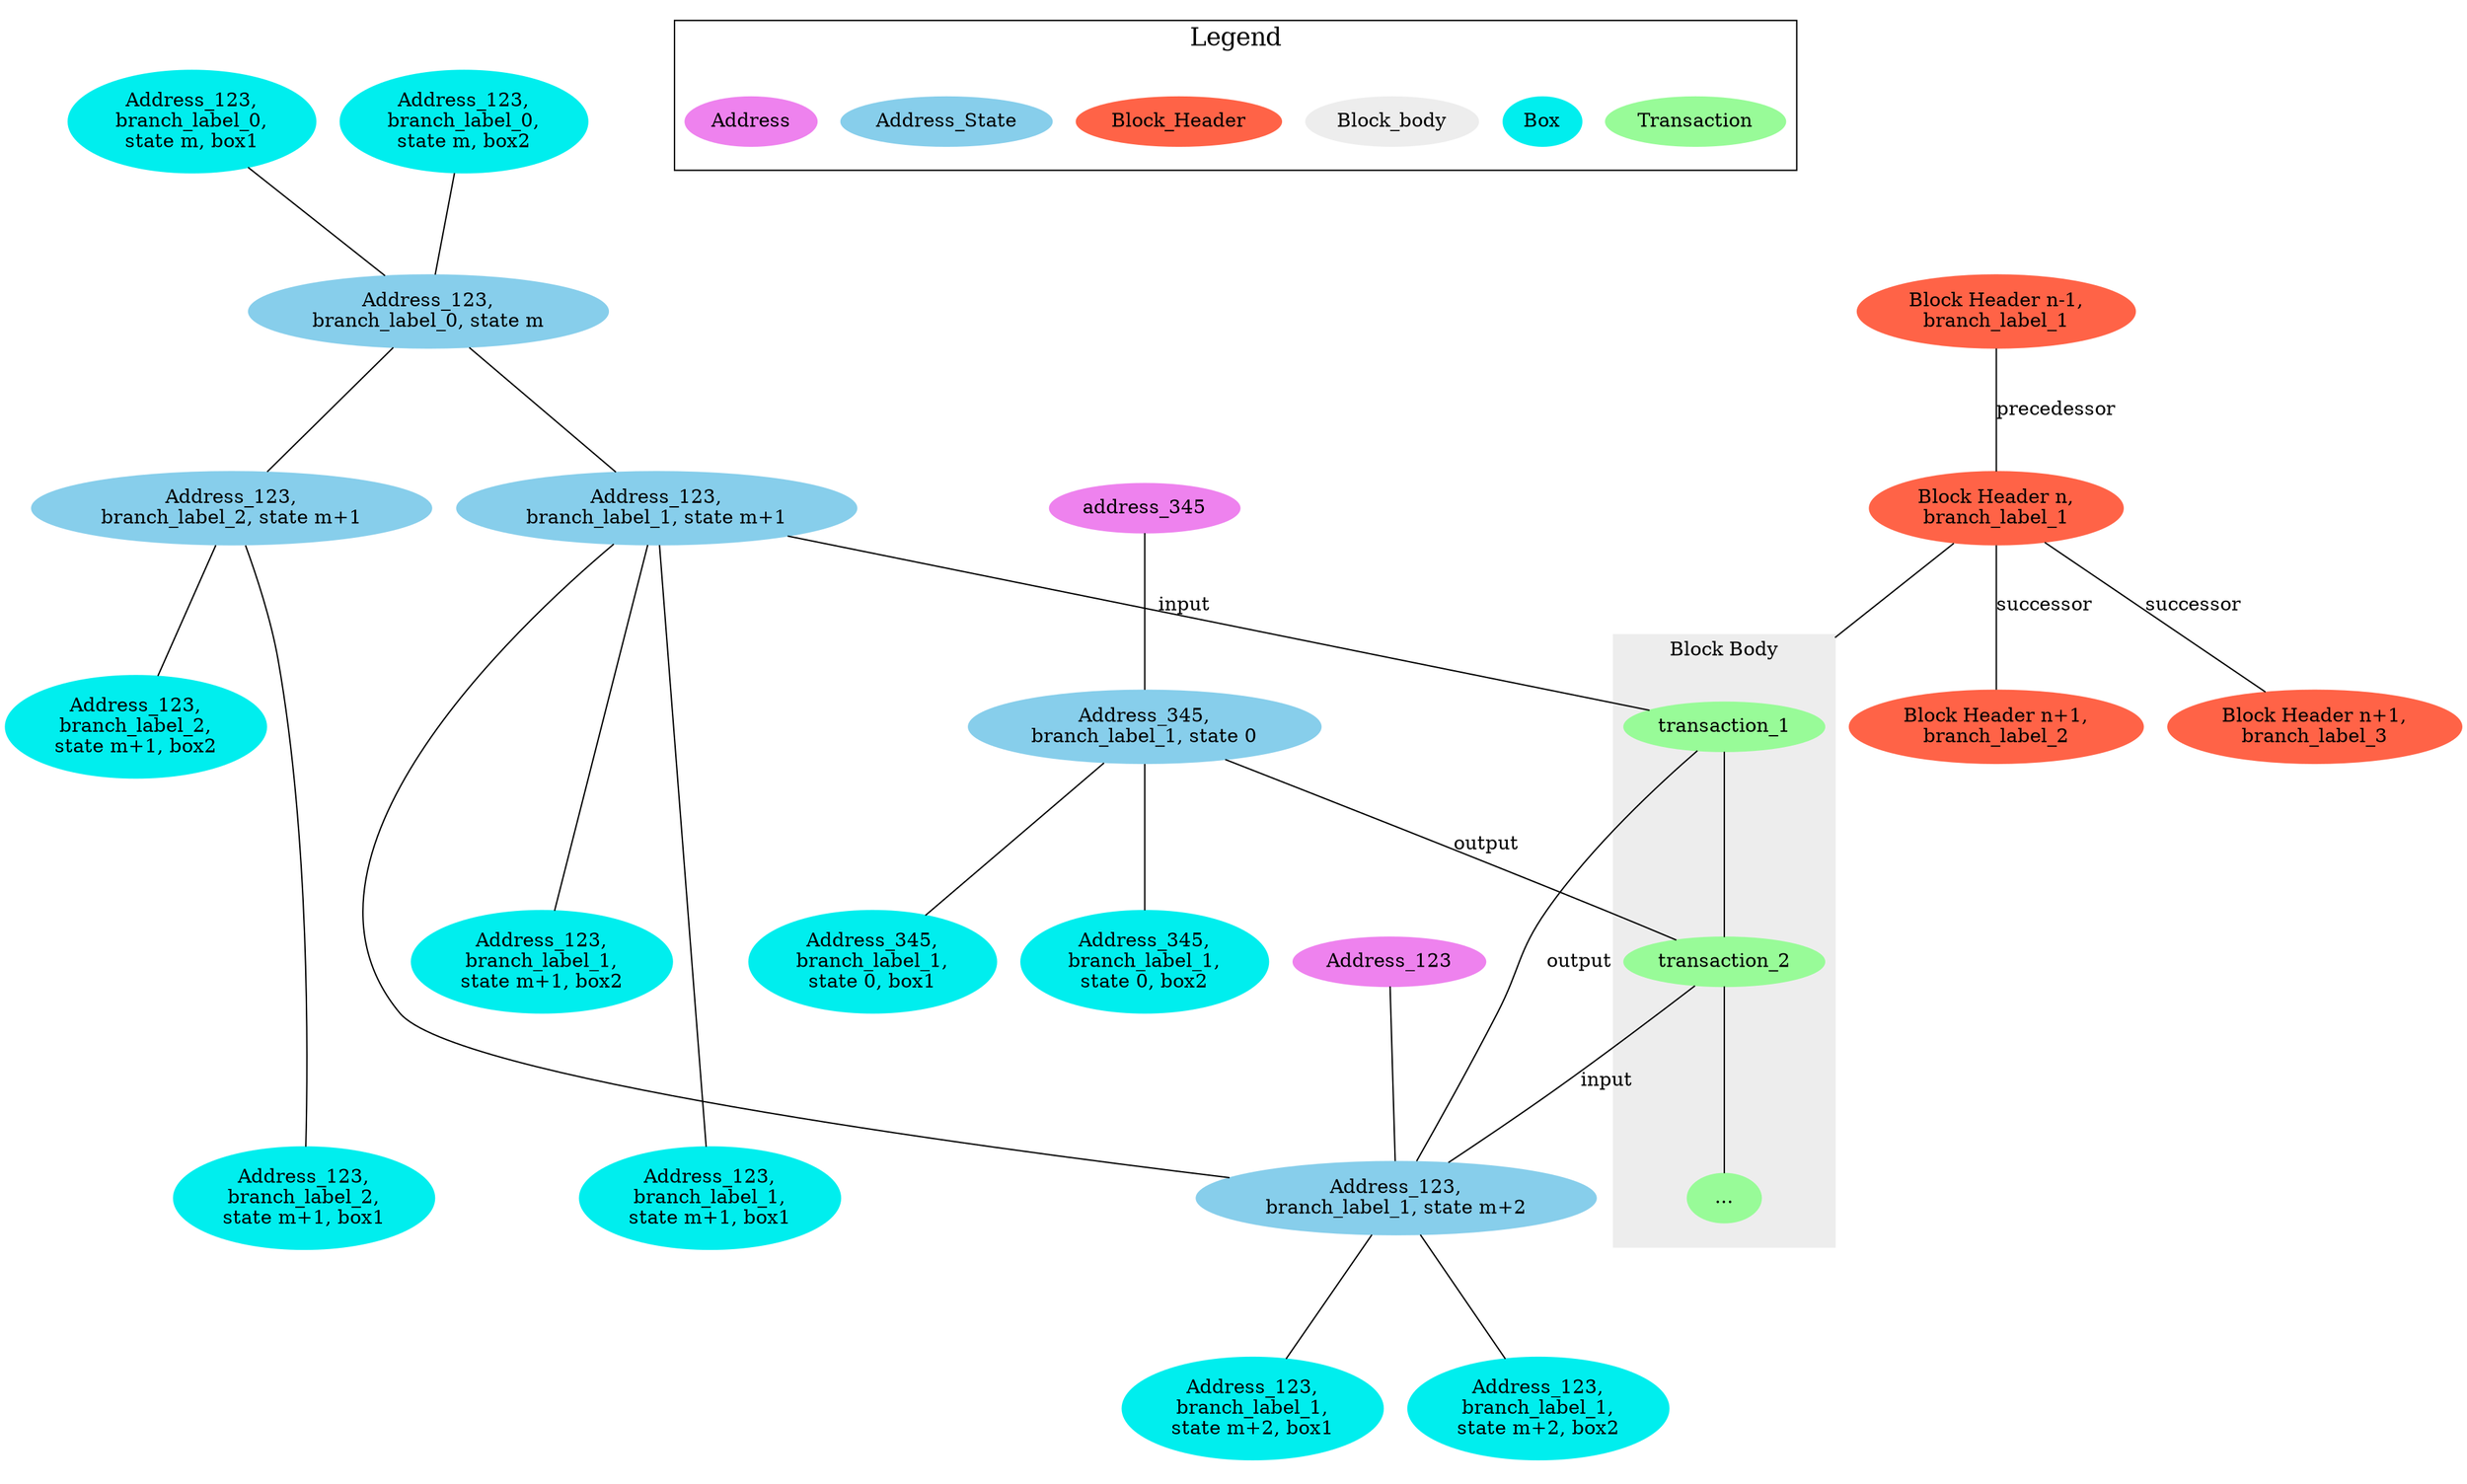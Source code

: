 graph g {
  ratio= 0.6;
  compound=true;
  "Block Header n,\nbranch_label_1" [color=tomato, style=filled]
  "Block Header n-1,\nbranch_label_1" [color=tomato, style=filled]
  "Block Header n-1,\nbranch_label_1"
  "Block Header n-1,\nbranch_label_1" -- "Block Header n,\nbranch_label_1" [label = "precedessor"];
  "Block Header n,\nbranch_label_1" -- "Block Header n+1,\nbranch_label_2" [label = "successor"]
  "Block Header n,\nbranch_label_1" -- "Block Header n+1,\nbranch_label_3" [label = "successor"]
  "Block Header n,\nbranch_label_1"
  "Block Header n,\nbranch_label_1" -- transaction_1 [lhead=cluster0]
  "Block Header n+1,\nbranch_label_2" [color=tomato, style=filled]
  "Block Header n+1,\nbranch_label_2"
  "Block Header n+1,\nbranch_label_3" [color=tomato, style=filled]

  subgraph cluster0 {
    label = "Block Body"
    color=gray93
    style=filled
    "..." [color=palegreen, style=filled]
    transaction_1 -- transaction_2 -- "...";
  }
  "Address_123,\nbranch_label_0,\nstate m, box1" [color=cyan2, style=filled]
  "Address_123,\nbranch_label_0,\nstate m, box2" [color=cyan2, style=filled]
  {"Address_123,\nbranch_label_0,\nstate m, box1" "Address_123,\nbranch_label_0,\nstate m, box2"} -- "Address_123,\nbranch_label_0, state m"
  "Address_123,\nbranch_label_0, state m" [color=skyblue, style=filled]
  "Address_123,\nbranch_label_0, state m" --  {"Address_123,\nbranch_label_1, state m+1" "Address_123,\nbranch_label_2, state m+1"}
  "Address_123,\nbranch_label_1, state m+1" [color=skyblue, style=filled]
  "Address_123,\nbranch_label_1,\nstate m+1, box1" [color=cyan2, style=filled]
  "Address_123,\nbranch_label_1,\nstate m+1, box2" [color=cyan2, style=filled]
  "Address_123,\nbranch_label_1, state m+1" -- "Address_123,\nbranch_label_1,\nstate m+1, box1" [minlen="3"]
  "Address_123,\nbranch_label_1, state m+1" -- "Address_123,\nbranch_label_1,\nstate m+1, box2" [minlen="2"]
  "Address_123,\nbranch_label_2,\nstate m+1, box1" [color=cyan2, style=filled]
  "Address_123,\nbranch_label_2,\nstate m+1, box2" [color=cyan2, style=filled]
  "Address_123,\nbranch_label_2, state m+1" [color=skyblue, style=filled]
  "Address_123,\nbranch_label_2, state m+1" -- "Address_123,\nbranch_label_2,\nstate m+1, box1" [minlen="3"]
  "Address_123,\nbranch_label_2, state m+1" -- "Address_123,\nbranch_label_2,\nstate m+1, box2"
  "Address_123,\nbranch_label_1, state m+1" -- transaction_1 [label="input"]
  "Address_123,\nbranch_label_1,\nstate m+2, box1" [color=cyan2, style=filled]
  "Address_123,\nbranch_label_1,\nstate m+2, box2" [color=cyan2, style=filled]
  "Address_123,\nbranch_label_1, state m+1" -- "Address_123,\nbranch_label_1, state m+2" -- {"Address_123,\nbranch_label_1,\nstate m+2, box1" "Address_123,\nbranch_label_1,\nstate m+2, box2"}
  transaction_1 [color=palegreen, style=filled]
  "Address_123,\nbranch_label_1, state m+2" [color=skyblue, style=filled]
  transaction_1 -- "Address_123,\nbranch_label_1, state m+2" [label = "output"]
  transaction_2 [color=palegreen, style=filled]
  transaction_2 -- "Address_123,\nbranch_label_1, state m+2" [label="input"]
  Address_123 [color=violet, style=filled]
  Address_123 -- "Address_123,\nbranch_label_1, state m+2"
  "Address_345,\nbranch_label_1, state 0" [color=skyblue, style=filled]
  "Address_345,\nbranch_label_1, state 0" -- transaction_2 [label="output"]
  "Address_345,\nbranch_label_1,\nstate 0, box1" [color=cyan2, style=filled]
  "Address_345,\nbranch_label_1,\nstate 0, box2" [color=cyan2, style=filled]
  "Address_345,\nbranch_label_1, state 0" -- {"Address_345,\nbranch_label_1,\nstate 0, box1" "Address_345,\nbranch_label_1,\nstate 0, box2"}
  "address_345" [color=violet, style=filled]
  "address_345" -- "Address_345,\nbranch_label_1, state 0"
  subgraph cluster_legend {
    label=Legend
    fontsize=18
    Transaction [color=palegreen, style=filled]
    Box [color=cyan2, style=filled]
    Block_body [color=gray93, style=filled]
    Block_Header [color=tomato, style=filled]
    Address_State [color=skyblue, style=filled]
    Address [color=violet, style=filled]
  }
}